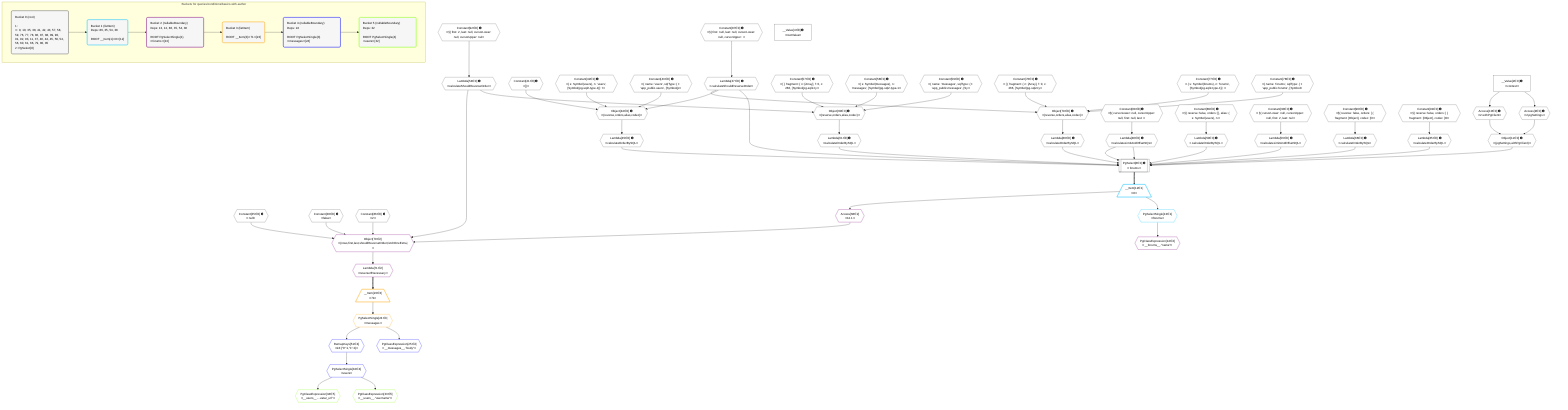 %%{init: {'themeVariables': { 'fontSize': '12px'}}}%%
graph TD
    classDef path fill:#eee,stroke:#000,color:#000
    classDef plan fill:#fff,stroke-width:1px,color:#000
    classDef itemplan fill:#fff,stroke-width:2px,color:#000
    classDef unbatchedplan fill:#dff,stroke-width:1px,color:#000
    classDef sideeffectplan fill:#fcc,stroke-width:2px,color:#000
    classDef bucket fill:#f6f6f6,color:#000,stroke-width:2px,text-align:left


    %% plan dependencies
    PgSelect8[["PgSelect[8∈0] ➊<br />ᐸforumsᐳ"]]:::plan
    Object11{{"Object[11∈0] ➊<br />ᐸ{pgSettings,withPgClient}ᐳ"}}:::plan
    Lambda40{{"Lambda[40∈0] ➊<br />ᐸcalculateLimitAndOffsetSQLᐳ"}}:::plan
    Lambda45{{"Lambda[45∈0] ➊<br />ᐸcalculateOrderBySQLᐳ"}}:::plan
    Lambda50{{"Lambda[50∈0] ➊<br />ᐸcalculateOrderBySQLᐳ"}}:::plan
    Lambda56{{"Lambda[56∈0] ➊<br />ᐸcalculateLimitAndOffsetSQLᐳ"}}:::plan
    Lambda61{{"Lambda[61∈0] ➊<br />ᐸcalculateOrderBySQLᐳ"}}:::plan
    Lambda66{{"Lambda[66∈0] ➊<br />ᐸcalculateOrderBySQLᐳ"}}:::plan
    Lambda37{{"Lambda[37∈0] ➊<br />ᐸcalculateShouldReverseOrderᐳ"}}:::plan
    Lambda80{{"Lambda[80∈0] ➊<br />ᐸcalculateOrderBySQLᐳ"}}:::plan
    Lambda85{{"Lambda[85∈0] ➊<br />ᐸcalculateOrderBySQLᐳ"}}:::plan
    Object11 & Lambda40 & Lambda45 & Lambda50 & Lambda56 & Lambda61 & Lambda66 & Lambda37 & Lambda40 & Lambda80 & Lambda85 --> PgSelect8
    Object44{{"Object[44∈0] ➊<br />ᐸ{reverse,orders,alias,codec}ᐳ"}}:::plan
    Constant41{{"Constant[41∈0] ➊<br />ᐸ[]ᐳ"}}:::plan
    Constant42{{"Constant[42∈0] ➊<br />ᐸ{ s: Symbol(users), n: 'users', [Symbol(pg-sql2-type-1)]: 'Iᐳ"}}:::plan
    Constant43{{"Constant[43∈0] ➊<br />ᐸ{ name: 'users', sqlType: { t: 'app_public.users', [Symbol(pᐳ"}}:::plan
    Lambda37 & Constant41 & Constant42 & Constant43 --> Object44
    Object60{{"Object[60∈0] ➊<br />ᐸ{reverse,orders,alias,codec}ᐳ"}}:::plan
    Lambda54{{"Lambda[54∈0] ➊<br />ᐸcalculateShouldReverseOrderᐳ"}}:::plan
    Constant57{{"Constant[57∈0] ➊<br />ᐸ[ { fragment: { n: [Array], f: 0, c: 266, [Symbol(pg-sql2-tyᐳ"}}:::plan
    Constant58{{"Constant[58∈0] ➊<br />ᐸ{ s: Symbol(messages), n: 'messages', [Symbol(pg-sql2-type-1ᐳ"}}:::plan
    Constant59{{"Constant[59∈0] ➊<br />ᐸ{ name: 'messages', sqlType: { t: 'app_public.messages', [Syᐳ"}}:::plan
    Lambda54 & Constant57 & Constant58 & Constant59 --> Object60
    Object79{{"Object[79∈0] ➊<br />ᐸ{reverse,orders,alias,codec}ᐳ"}}:::plan
    Constant76{{"Constant[76∈0] ➊<br />ᐸ[ { fragment: { n: [Array], f: 0, c: 266, [Symbol(pg-sql2-tyᐳ"}}:::plan
    Constant77{{"Constant[77∈0] ➊<br />ᐸ{ s: Symbol(forums), n: 'forums', [Symbol(pg-sql2-type-1)]: ᐳ"}}:::plan
    Constant78{{"Constant[78∈0] ➊<br />ᐸ{ name: 'forums', sqlType: { t: 'app_public.forums', [Symbolᐳ"}}:::plan
    Lambda37 & Constant76 & Constant77 & Constant78 --> Object79
    Access9{{"Access[9∈0] ➊<br />ᐸ2.pgSettingsᐳ"}}:::plan
    Access10{{"Access[10∈0] ➊<br />ᐸ2.withPgClientᐳ"}}:::plan
    Access9 & Access10 --> Object11
    __Value2["__Value[2∈0] ➊<br />ᐸcontextᐳ"]:::plan
    __Value2 --> Access9
    __Value2 --> Access10
    Constant87{{"Constant[87∈0] ➊<br />ᐸ§{ first: null, last: null, cursorLower: null, cursorUpper: ᐳ"}}:::plan
    Constant87 --> Lambda37
    Constant88{{"Constant[88∈0] ➊<br />ᐸ§{ cursorLower: null, cursorUpper: null, first: null, last: ᐳ"}}:::plan
    Constant88 --> Lambda40
    Object44 --> Lambda45
    Constant89{{"Constant[89∈0] ➊<br />ᐸ§{ reverse: false, orders: [], alias: { s: Symbol(users), n:ᐳ"}}:::plan
    Constant89 --> Lambda50
    Constant92{{"Constant[92∈0] ➊<br />ᐸ§{ first: 2, last: null, cursorLower: null, cursorUpper: nulᐳ"}}:::plan
    Constant92 --> Lambda54
    Constant93{{"Constant[93∈0] ➊<br />ᐸ§{ cursorLower: null, cursorUpper: null, first: 2, last: nulᐳ"}}:::plan
    Constant93 --> Lambda56
    Object60 --> Lambda61
    Constant90{{"Constant[90∈0] ➊<br />ᐸ§{ reverse: false, orders: [ { fragment: [Object], codec: [Oᐳ"}}:::plan
    Constant90 --> Lambda66
    Object79 --> Lambda80
    Constant91{{"Constant[91∈0] ➊<br />ᐸ§{ reverse: false, orders: [ { fragment: [Object], codec: [Oᐳ"}}:::plan
    Constant91 --> Lambda85
    __Value4["__Value[4∈0] ➊<br />ᐸrootValueᐳ"]:::plan
    Constant35{{"Constant[35∈0] ➊<br />ᐸnullᐳ"}}:::plan
    Constant38{{"Constant[38∈0] ➊<br />ᐸfalseᐳ"}}:::plan
    Constant86{{"Constant[86∈0] ➊<br />ᐸ2ᐳ"}}:::plan
    __Item12[/"__Item[12∈1]<br />ᐸ8ᐳ"\]:::itemplan
    PgSelect8 ==> __Item12
    PgSelectSingle13{{"PgSelectSingle[13∈1]<br />ᐸforumsᐳ"}}:::plan
    __Item12 --> PgSelectSingle13
    Object70{{"Object[70∈2]<br />ᐸ{rows,first,last,shouldReverseOrder,fetchOneExtra}ᐳ"}}:::plan
    Access68{{"Access[68∈2]<br />ᐸ12.1ᐳ"}}:::plan
    Access68 & Constant86 & Constant35 & Lambda54 & Constant38 --> Object70
    PgClassExpression14{{"PgClassExpression[14∈2]<br />ᐸ__forums__.”name”ᐳ"}}:::plan
    PgSelectSingle13 --> PgClassExpression14
    __Item12 --> Access68
    Lambda71{{"Lambda[71∈2]<br />ᐸreverseIfNecessaryᐳ"}}:::plan
    Object70 --> Lambda71
    __Item23[/"__Item[23∈3]<br />ᐸ71ᐳ"\]:::itemplan
    Lambda71 ==> __Item23
    PgSelectSingle24{{"PgSelectSingle[24∈3]<br />ᐸmessagesᐳ"}}:::plan
    __Item23 --> PgSelectSingle24
    PgClassExpression25{{"PgClassExpression[25∈4]<br />ᐸ__messages__.”body”ᐳ"}}:::plan
    PgSelectSingle24 --> PgClassExpression25
    PgSelectSingle32{{"PgSelectSingle[32∈4]<br />ᐸusersᐳ"}}:::plan
    RemapKeys51{{"RemapKeys[51∈4]<br />ᐸ24:{”0”:1,”1”:2}ᐳ"}}:::plan
    RemapKeys51 --> PgSelectSingle32
    PgSelectSingle24 --> RemapKeys51
    PgClassExpression33{{"PgClassExpression[33∈5]<br />ᐸ__users__.”username”ᐳ"}}:::plan
    PgSelectSingle32 --> PgClassExpression33
    PgClassExpression34{{"PgClassExpression[34∈5]<br />ᐸ__users__....vatar_url”ᐳ"}}:::plan
    PgSelectSingle32 --> PgClassExpression34

    %% define steps

    subgraph "Buckets for queries/conditions/basics-with-author"
    Bucket0("Bucket 0 (root)<br /><br />1: <br />ᐳ: 9, 10, 35, 38, 41, 42, 43, 57, 58, 59, 76, 77, 78, 86, 87, 88, 89, 90, 91, 92, 93, 11, 37, 40, 44, 45, 50, 54, 56, 60, 61, 66, 79, 80, 85<br />2: PgSelect[8]"):::bucket
    classDef bucket0 stroke:#696969
    class Bucket0,__Value2,__Value4,PgSelect8,Access9,Access10,Object11,Constant35,Lambda37,Constant38,Lambda40,Constant41,Constant42,Constant43,Object44,Lambda45,Lambda50,Lambda54,Lambda56,Constant57,Constant58,Constant59,Object60,Lambda61,Lambda66,Constant76,Constant77,Constant78,Object79,Lambda80,Lambda85,Constant86,Constant87,Constant88,Constant89,Constant90,Constant91,Constant92,Constant93 bucket0
    Bucket1("Bucket 1 (listItem)<br />Deps: 86, 35, 54, 38<br /><br />ROOT __Item{1}ᐸ8ᐳ[12]"):::bucket
    classDef bucket1 stroke:#00bfff
    class Bucket1,__Item12,PgSelectSingle13 bucket1
    Bucket2("Bucket 2 (nullableBoundary)<br />Deps: 13, 12, 86, 35, 54, 38<br /><br />ROOT PgSelectSingle{1}ᐸforumsᐳ[13]"):::bucket
    classDef bucket2 stroke:#7f007f
    class Bucket2,PgClassExpression14,Access68,Object70,Lambda71 bucket2
    Bucket3("Bucket 3 (listItem)<br /><br />ROOT __Item{3}ᐸ71ᐳ[23]"):::bucket
    classDef bucket3 stroke:#ffa500
    class Bucket3,__Item23,PgSelectSingle24 bucket3
    Bucket4("Bucket 4 (nullableBoundary)<br />Deps: 24<br /><br />ROOT PgSelectSingle{3}ᐸmessagesᐳ[24]"):::bucket
    classDef bucket4 stroke:#0000ff
    class Bucket4,PgClassExpression25,PgSelectSingle32,RemapKeys51 bucket4
    Bucket5("Bucket 5 (nullableBoundary)<br />Deps: 32<br /><br />ROOT PgSelectSingle{4}ᐸusersᐳ[32]"):::bucket
    classDef bucket5 stroke:#7fff00
    class Bucket5,PgClassExpression33,PgClassExpression34 bucket5
    Bucket0 --> Bucket1
    Bucket1 --> Bucket2
    Bucket2 --> Bucket3
    Bucket3 --> Bucket4
    Bucket4 --> Bucket5
    end